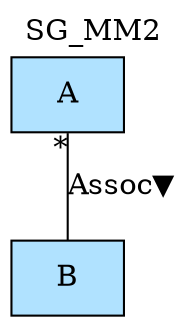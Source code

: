 digraph {graph[label=SG_MM2,labelloc=tl,labelfontsize=12];
"A"[shape=record,fillcolor=lightskyblue1,style = filled,label="A"];
"B"[shape=record,fillcolor=lightskyblue1,style = filled,label="B"];

"A"->"B"[label="Assoc▼",dir=none,taillabel="*",headlabel=""];
}